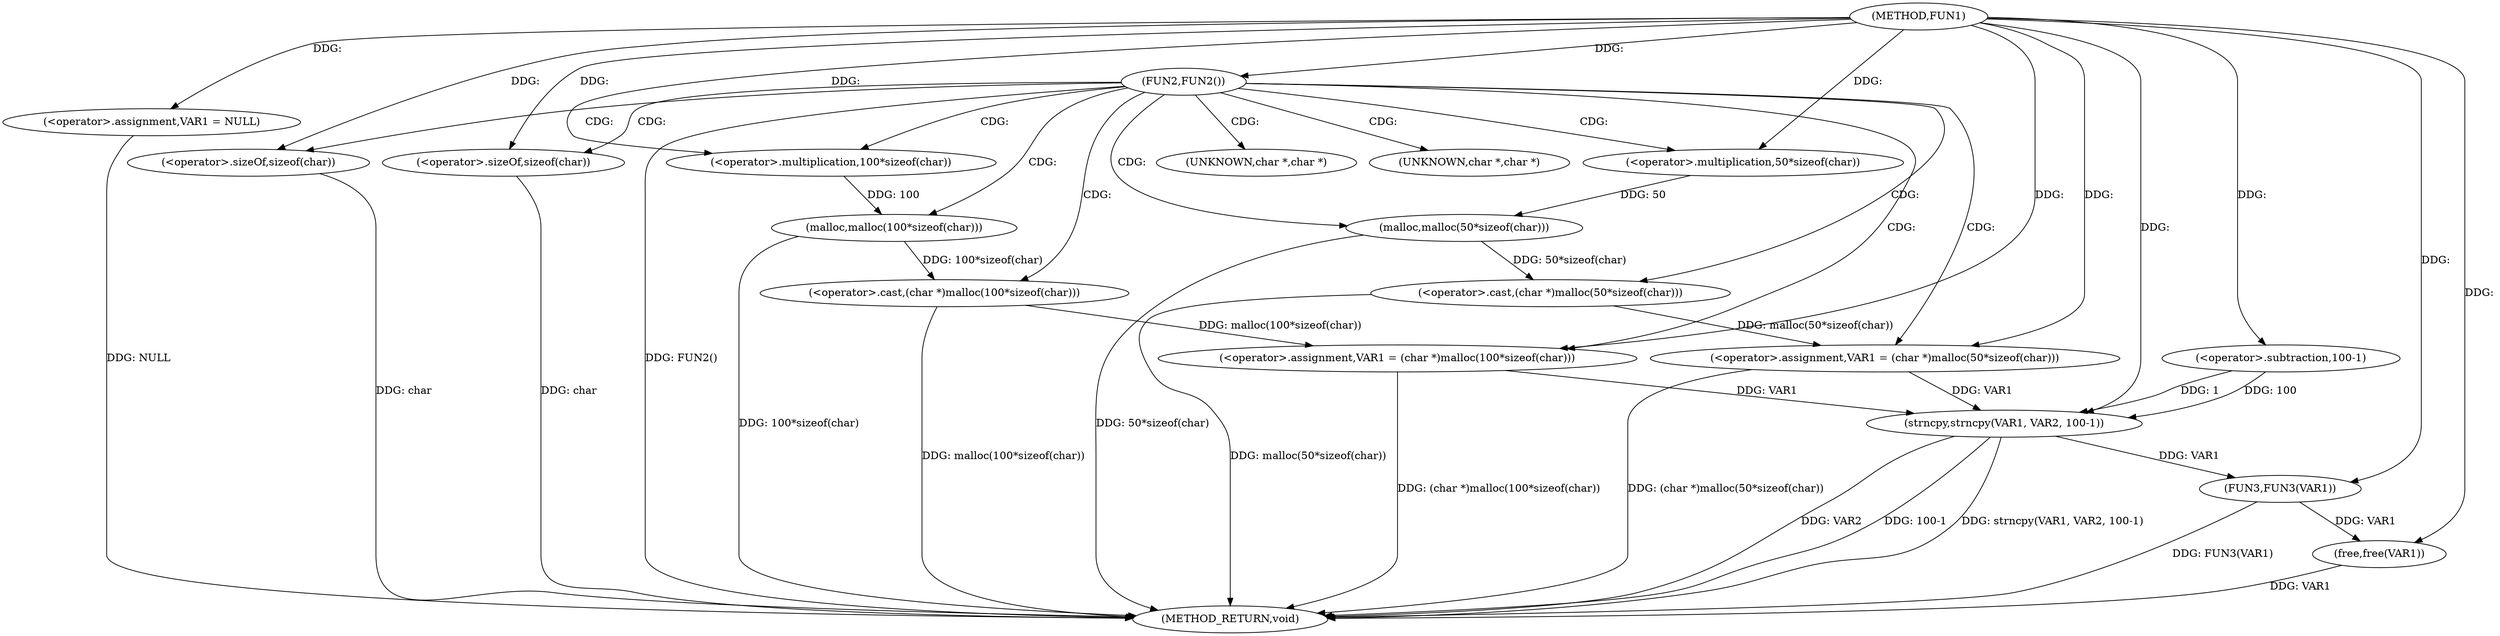 digraph FUN1 {  
"1000100" [label = "(METHOD,FUN1)" ]
"1000141" [label = "(METHOD_RETURN,void)" ]
"1000103" [label = "(<operator>.assignment,VAR1 = NULL)" ]
"1000107" [label = "(FUN2,FUN2())" ]
"1000109" [label = "(<operator>.assignment,VAR1 = (char *)malloc(50*sizeof(char)))" ]
"1000111" [label = "(<operator>.cast,(char *)malloc(50*sizeof(char)))" ]
"1000113" [label = "(malloc,malloc(50*sizeof(char)))" ]
"1000114" [label = "(<operator>.multiplication,50*sizeof(char))" ]
"1000116" [label = "(<operator>.sizeOf,sizeof(char))" ]
"1000120" [label = "(<operator>.assignment,VAR1 = (char *)malloc(100*sizeof(char)))" ]
"1000122" [label = "(<operator>.cast,(char *)malloc(100*sizeof(char)))" ]
"1000124" [label = "(malloc,malloc(100*sizeof(char)))" ]
"1000125" [label = "(<operator>.multiplication,100*sizeof(char))" ]
"1000127" [label = "(<operator>.sizeOf,sizeof(char))" ]
"1000131" [label = "(strncpy,strncpy(VAR1, VAR2, 100-1))" ]
"1000134" [label = "(<operator>.subtraction,100-1)" ]
"1000137" [label = "(FUN3,FUN3(VAR1))" ]
"1000139" [label = "(free,free(VAR1))" ]
"1000112" [label = "(UNKNOWN,char *,char *)" ]
"1000123" [label = "(UNKNOWN,char *,char *)" ]
  "1000116" -> "1000141"  [ label = "DDG: char"] 
  "1000124" -> "1000141"  [ label = "DDG: 100*sizeof(char)"] 
  "1000107" -> "1000141"  [ label = "DDG: FUN2()"] 
  "1000103" -> "1000141"  [ label = "DDG: NULL"] 
  "1000113" -> "1000141"  [ label = "DDG: 50*sizeof(char)"] 
  "1000139" -> "1000141"  [ label = "DDG: VAR1"] 
  "1000131" -> "1000141"  [ label = "DDG: VAR2"] 
  "1000120" -> "1000141"  [ label = "DDG: (char *)malloc(100*sizeof(char))"] 
  "1000127" -> "1000141"  [ label = "DDG: char"] 
  "1000131" -> "1000141"  [ label = "DDG: 100-1"] 
  "1000111" -> "1000141"  [ label = "DDG: malloc(50*sizeof(char))"] 
  "1000109" -> "1000141"  [ label = "DDG: (char *)malloc(50*sizeof(char))"] 
  "1000137" -> "1000141"  [ label = "DDG: FUN3(VAR1)"] 
  "1000131" -> "1000141"  [ label = "DDG: strncpy(VAR1, VAR2, 100-1)"] 
  "1000122" -> "1000141"  [ label = "DDG: malloc(100*sizeof(char))"] 
  "1000100" -> "1000103"  [ label = "DDG: "] 
  "1000100" -> "1000107"  [ label = "DDG: "] 
  "1000111" -> "1000109"  [ label = "DDG: malloc(50*sizeof(char))"] 
  "1000100" -> "1000109"  [ label = "DDG: "] 
  "1000113" -> "1000111"  [ label = "DDG: 50*sizeof(char)"] 
  "1000114" -> "1000113"  [ label = "DDG: 50"] 
  "1000100" -> "1000114"  [ label = "DDG: "] 
  "1000100" -> "1000116"  [ label = "DDG: "] 
  "1000122" -> "1000120"  [ label = "DDG: malloc(100*sizeof(char))"] 
  "1000100" -> "1000120"  [ label = "DDG: "] 
  "1000124" -> "1000122"  [ label = "DDG: 100*sizeof(char)"] 
  "1000125" -> "1000124"  [ label = "DDG: 100"] 
  "1000100" -> "1000125"  [ label = "DDG: "] 
  "1000100" -> "1000127"  [ label = "DDG: "] 
  "1000120" -> "1000131"  [ label = "DDG: VAR1"] 
  "1000109" -> "1000131"  [ label = "DDG: VAR1"] 
  "1000100" -> "1000131"  [ label = "DDG: "] 
  "1000134" -> "1000131"  [ label = "DDG: 100"] 
  "1000134" -> "1000131"  [ label = "DDG: 1"] 
  "1000100" -> "1000134"  [ label = "DDG: "] 
  "1000131" -> "1000137"  [ label = "DDG: VAR1"] 
  "1000100" -> "1000137"  [ label = "DDG: "] 
  "1000137" -> "1000139"  [ label = "DDG: VAR1"] 
  "1000100" -> "1000139"  [ label = "DDG: "] 
  "1000107" -> "1000109"  [ label = "CDG: "] 
  "1000107" -> "1000112"  [ label = "CDG: "] 
  "1000107" -> "1000123"  [ label = "CDG: "] 
  "1000107" -> "1000124"  [ label = "CDG: "] 
  "1000107" -> "1000125"  [ label = "CDG: "] 
  "1000107" -> "1000116"  [ label = "CDG: "] 
  "1000107" -> "1000114"  [ label = "CDG: "] 
  "1000107" -> "1000120"  [ label = "CDG: "] 
  "1000107" -> "1000113"  [ label = "CDG: "] 
  "1000107" -> "1000127"  [ label = "CDG: "] 
  "1000107" -> "1000111"  [ label = "CDG: "] 
  "1000107" -> "1000122"  [ label = "CDG: "] 
}
